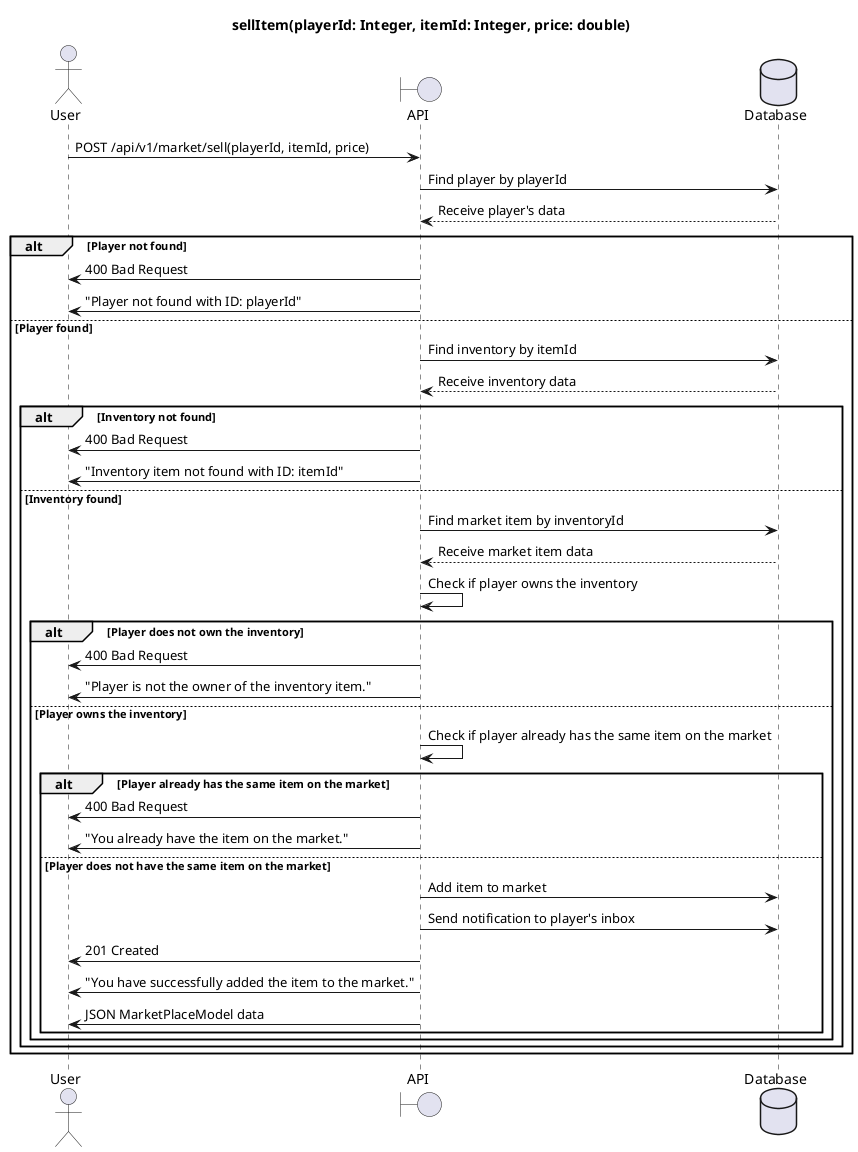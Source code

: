 @startuml
title sellItem(playerId: Integer, itemId: Integer, price: double)

actor User as u
boundary API as a
database Database as d

u->a : POST /api/v1/market/sell(playerId, itemId, price)
a->d : Find player by playerId
d-->a : Receive player's data
alt Player not found
    a->u : 400 Bad Request
    a->u : "Player not found with ID: playerId"
else Player found
    a->d : Find inventory by itemId
    d-->a : Receive inventory data
    alt Inventory not found
        a->u : 400 Bad Request
        a->u : "Inventory item not found with ID: itemId"
    else Inventory found
        a->d : Find market item by inventoryId
        d-->a : Receive market item data
        a->a : Check if player owns the inventory
        alt Player does not own the inventory
            a->u : 400 Bad Request
            a->u : "Player is not the owner of the inventory item."
        else Player owns the inventory
            a->a : Check if player already has the same item on the market
            alt Player already has the same item on the market
                a->u : 400 Bad Request
                a->u : "You already have the item on the market."
            else Player does not have the same item on the market
                a->d : Add item to market
                a->d : Send notification to player's inbox
                a->u : 201 Created
                a->u : "You have successfully added the item to the market."
                a->u : JSON MarketPlaceModel data
            end
        end
    end
end

@enduml

